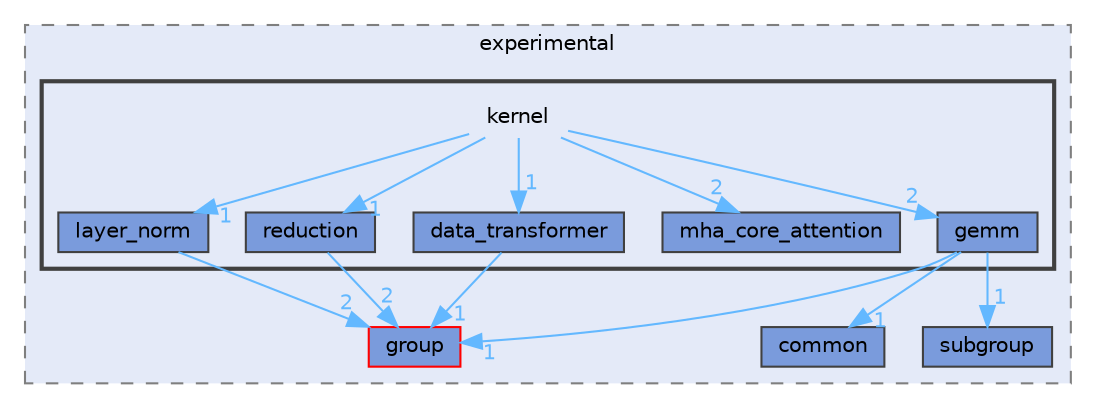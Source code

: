 digraph "include/experimental/kernel"
{
 // LATEX_PDF_SIZE
  bgcolor="transparent";
  edge [fontname=Helvetica,fontsize=10,labelfontname=Helvetica,labelfontsize=10];
  node [fontname=Helvetica,fontsize=10,shape=box,height=0.2,width=0.4];
  compound=true
  subgraph clusterdir_8966848d4591654ab1db845bb311f08b {
    graph [ bgcolor="#e4eaf8", pencolor="grey50", label="experimental", fontname=Helvetica,fontsize=10 style="filled,dashed", URL="dir_8966848d4591654ab1db845bb311f08b.html",tooltip=""]
  dir_4d3106a75df04f1e8e08f7fdd7e68f7e [label="common", fillcolor="#7a9bdc", color="grey25", style="filled", URL="dir_4d3106a75df04f1e8e08f7fdd7e68f7e.html",tooltip=""];
  dir_6cebb349e4d63b3d4aebac2b846d4ac3 [label="group", fillcolor="#7a9bdc", color="red", style="filled", URL="dir_6cebb349e4d63b3d4aebac2b846d4ac3.html",tooltip=""];
  dir_7158ba01021871150c6825fce9de9714 [label="subgroup", fillcolor="#7a9bdc", color="grey25", style="filled", URL="dir_7158ba01021871150c6825fce9de9714.html",tooltip=""];
  subgraph clusterdir_da6d88b16527b966b2bed57376e43e91 {
    graph [ bgcolor="#e4eaf8", pencolor="grey25", label="", fontname=Helvetica,fontsize=10 style="filled,bold", URL="dir_da6d88b16527b966b2bed57376e43e91.html",tooltip=""]
    dir_da6d88b16527b966b2bed57376e43e91 [shape=plaintext, label="kernel"];
  dir_4945c5914d2293cf79afcb3f5f8714aa [label="data_transformer", fillcolor="#7a9bdc", color="grey25", style="filled", URL="dir_4945c5914d2293cf79afcb3f5f8714aa.html",tooltip=""];
  dir_4fe3df07a26ab5b1ad0957c2fd4d064e [label="gemm", fillcolor="#7a9bdc", color="grey25", style="filled", URL="dir_4fe3df07a26ab5b1ad0957c2fd4d064e.html",tooltip=""];
  dir_142ba5024da2864de75251985ba3a4cc [label="layer_norm", fillcolor="#7a9bdc", color="grey25", style="filled", URL="dir_142ba5024da2864de75251985ba3a4cc.html",tooltip=""];
  dir_b3c86d7d0a8e6dd5ad1cd280967d278a [label="mha_core_attention", fillcolor="#7a9bdc", color="grey25", style="filled", URL="dir_b3c86d7d0a8e6dd5ad1cd280967d278a.html",tooltip=""];
  dir_20c3f1ef403a189786759e8a35891487 [label="reduction", fillcolor="#7a9bdc", color="grey25", style="filled", URL="dir_20c3f1ef403a189786759e8a35891487.html",tooltip=""];
  }
  }
  dir_da6d88b16527b966b2bed57376e43e91->dir_142ba5024da2864de75251985ba3a4cc [headlabel="1", labeldistance=1.5 headhref="dir_000033_000035.html" color="steelblue1" fontcolor="steelblue1"];
  dir_da6d88b16527b966b2bed57376e43e91->dir_20c3f1ef403a189786759e8a35891487 [headlabel="1", labeldistance=1.5 headhref="dir_000033_000038.html" color="steelblue1" fontcolor="steelblue1"];
  dir_da6d88b16527b966b2bed57376e43e91->dir_4945c5914d2293cf79afcb3f5f8714aa [headlabel="1", labeldistance=1.5 headhref="dir_000033_000014.html" color="steelblue1" fontcolor="steelblue1"];
  dir_da6d88b16527b966b2bed57376e43e91->dir_4fe3df07a26ab5b1ad0957c2fd4d064e [headlabel="2", labeldistance=1.5 headhref="dir_000033_000020.html" color="steelblue1" fontcolor="steelblue1"];
  dir_da6d88b16527b966b2bed57376e43e91->dir_b3c86d7d0a8e6dd5ad1cd280967d278a [headlabel="2", labeldistance=1.5 headhref="dir_000033_000036.html" color="steelblue1" fontcolor="steelblue1"];
  dir_4945c5914d2293cf79afcb3f5f8714aa->dir_6cebb349e4d63b3d4aebac2b846d4ac3 [headlabel="1", labeldistance=1.5 headhref="dir_000014_000023.html" color="steelblue1" fontcolor="steelblue1"];
  dir_4fe3df07a26ab5b1ad0957c2fd4d064e->dir_4d3106a75df04f1e8e08f7fdd7e68f7e [headlabel="1", labeldistance=1.5 headhref="dir_000020_000012.html" color="steelblue1" fontcolor="steelblue1"];
  dir_4fe3df07a26ab5b1ad0957c2fd4d064e->dir_6cebb349e4d63b3d4aebac2b846d4ac3 [headlabel="1", labeldistance=1.5 headhref="dir_000020_000023.html" color="steelblue1" fontcolor="steelblue1"];
  dir_4fe3df07a26ab5b1ad0957c2fd4d064e->dir_7158ba01021871150c6825fce9de9714 [headlabel="1", labeldistance=1.5 headhref="dir_000020_000040.html" color="steelblue1" fontcolor="steelblue1"];
  dir_142ba5024da2864de75251985ba3a4cc->dir_6cebb349e4d63b3d4aebac2b846d4ac3 [headlabel="2", labeldistance=1.5 headhref="dir_000035_000023.html" color="steelblue1" fontcolor="steelblue1"];
  dir_20c3f1ef403a189786759e8a35891487->dir_6cebb349e4d63b3d4aebac2b846d4ac3 [headlabel="2", labeldistance=1.5 headhref="dir_000038_000023.html" color="steelblue1" fontcolor="steelblue1"];
}
